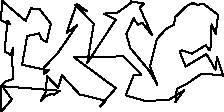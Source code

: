 unitsize(0.001cm);
// 28918.1
draw((1357,1905)--(1183,1391));
draw((1183,1391)--(1362,1526));
draw((1362,1526)--(1027,1041));
draw((1027,1041)--(779,777));
draw((779,777)--(781,671));
draw((781,671)--(868,731));
draw((868,731)--(396,828));
draw((396,828)--(482,1337));
draw((482,1337)--(693,1383));
draw((693,1383)--(737,1285));
draw((737,1285)--(826,1226));
draw((826,1226)--(901,1552));
draw((901,1552)--(705,1812));
draw((705,1812)--(554,1825));
draw((554,1825)--(457,1607));
draw((457,1607)--(323,1714));
draw((323,1714)--(43,1957));
draw((43,1957)--(22,1617));
draw((22,1617)--(185,1542));
draw((185,1542)--(138,1610));
draw((138,1610)--(86,1065));
draw((86,1065)--(192,1004));
draw((192,1004)--(234,1118));
draw((234,1118)--(219,898));
draw((219,898)--(242,584));
draw((242,584)--(99,536));
draw((99,536)--(40,462));
draw((40,462)--(213,220));
draw((213,220)--(29,6));
draw((29,6)--(14,454));
draw((14,454)--(1058,372));
draw((1058,372)--(960,303));
draw((960,303)--(913,317));
draw((913,317)--(805,272));
draw((805,272)--(721,186));
draw((721,186)--(812,351));
draw((812,351)--(834,629));
draw((834,629)--(1000,457));
draw((1000,457)--(1031,428));
draw((1031,428)--(1097,643));
draw((1097,643)--(1410,307));
draw((1410,307)--(1868,197));
draw((1868,197)--(1779,90));
draw((1779,90)--(1774,107));
draw((1774,107)--(2049,417));
draw((2049,417)--(1307,964));
draw((1307,964)--(2178,978));
draw((2178,978)--(2499,658));
draw((2499,658)--(2361,640));
draw((2361,640)--(2221,291));
draw((2221,291)--(2576,189));
draw((2576,189)--(2990,214));
draw((2990,214)--(3249,378));
draw((3249,378)--(3099,173));
draw((3099,173)--(3124,408));
draw((3124,408)--(3297,491));
draw((3297,491)--(3564,676));
draw((3564,676)--(3939,640));
draw((3939,640)--(3835,963));
draw((3835,963)--(3806,746));
draw((3806,746)--(3646,1018));
draw((3646,1018)--(3278,799));
draw((3278,799)--(3174,1064));
draw((3174,1064)--(3213,1085));
draw((3213,1085)--(3394,1028));
draw((3394,1028)--(3635,1174));
draw((3635,1174)--(3704,1082));
draw((3704,1082)--(3729,1188));
draw((3729,1188)--(3736,1542));
draw((3736,1542)--(3808,1375));
draw((3808,1375)--(3853,1712));
draw((3853,1712)--(3586,1909));
draw((3586,1909)--(3499,1885));
draw((3499,1885)--(3409,1917));
draw((3409,1917)--(3314,1881));
draw((3314,1881)--(3092,1668));
draw((3092,1668)--(3078,1541));
draw((3078,1541)--(2933,1459));
draw((2933,1459)--(2773,1286));
draw((2773,1286)--(2650,802));
draw((2650,802)--(2781,478));
draw((2781,478)--(2636,727));
draw((2636,727)--(2302,1127));
draw((2302,1127)--(2232,1374));
draw((2232,1374)--(2365,1649));
draw((2365,1649)--(2433,1538));
draw((2433,1538)--(2513,1572));
draw((2513,1572)--(2687,1353));
draw((2687,1353)--(2469,1838));
draw((2469,1838)--(2552,1909));
draw((2552,1909)--(2312,1949));
draw((2312,1949)--(2318,1925));
draw((2318,1925)--(2082,1753));
draw((2082,1753)--(1838,1732));
draw((1838,1732)--(2048,1628));
draw((2048,1628)--(1544,863));
draw((1544,863)--(1660,1556));
draw((1660,1556)--(1327,1893));
draw((1327,1893)--(1533,1780));
draw((1533,1780)--(1357,1905));
